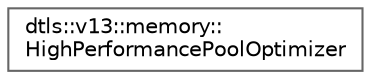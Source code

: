 digraph "Graphical Class Hierarchy"
{
 // LATEX_PDF_SIZE
  bgcolor="transparent";
  edge [fontname=Helvetica,fontsize=10,labelfontname=Helvetica,labelfontsize=10];
  node [fontname=Helvetica,fontsize=10,shape=box,height=0.2,width=0.4];
  rankdir="LR";
  Node0 [id="Node000000",label="dtls::v13::memory::\lHighPerformancePoolOptimizer",height=0.2,width=0.4,color="grey40", fillcolor="white", style="filled",URL="$classdtls_1_1v13_1_1memory_1_1HighPerformancePoolOptimizer.html",tooltip=" "];
}
